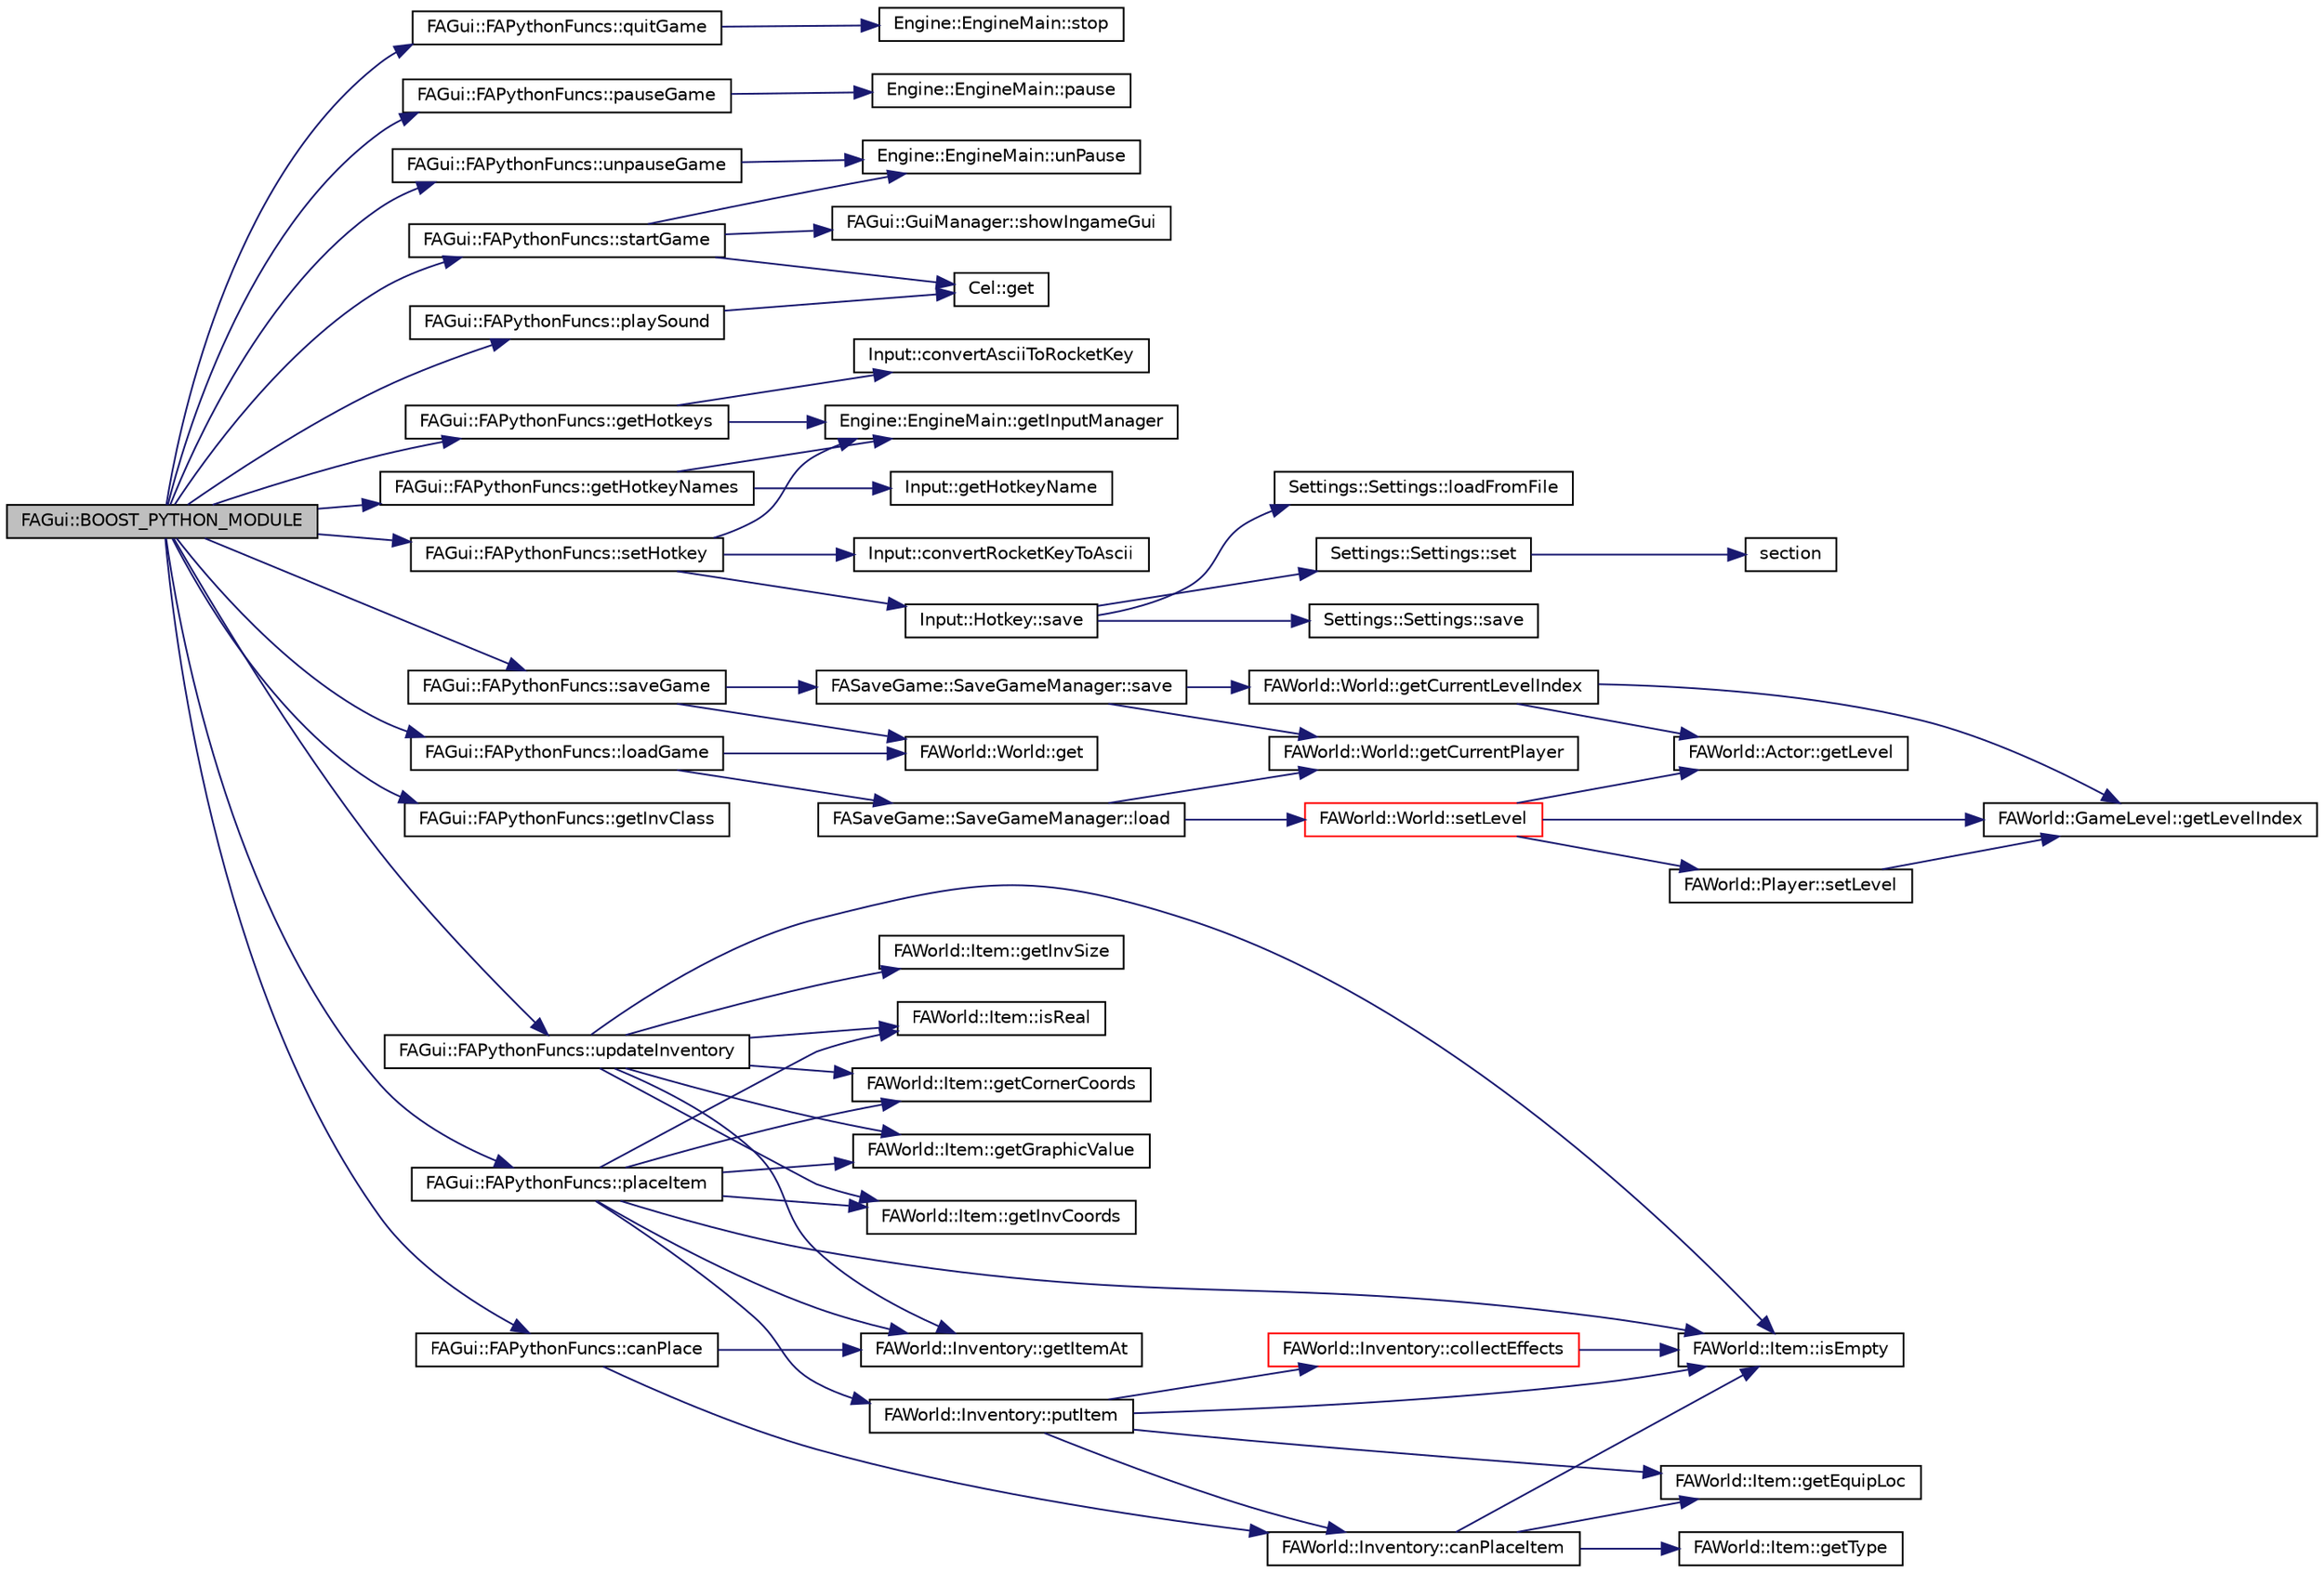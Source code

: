 digraph G
{
  edge [fontname="Helvetica",fontsize="10",labelfontname="Helvetica",labelfontsize="10"];
  node [fontname="Helvetica",fontsize="10",shape=record];
  rankdir="LR";
  Node1 [label="FAGui::BOOST_PYTHON_MODULE",height=0.2,width=0.4,color="black", fillcolor="grey75", style="filled" fontcolor="black"];
  Node1 -> Node2 [color="midnightblue",fontsize="10",style="solid",fontname="Helvetica"];
  Node2 [label="FAGui::FAPythonFuncs::quitGame",height=0.2,width=0.4,color="black", fillcolor="white", style="filled",URL="$class_f_a_gui_1_1_f_a_python_funcs.html#a13739d0733bd7b81b3ae737faacf32aa"];
  Node2 -> Node3 [color="midnightblue",fontsize="10",style="solid",fontname="Helvetica"];
  Node3 [label="Engine::EngineMain::stop",height=0.2,width=0.4,color="black", fillcolor="white", style="filled",URL="$class_engine_1_1_engine_main.html#a29cf2582acbc54239ea40124d157c433"];
  Node1 -> Node4 [color="midnightblue",fontsize="10",style="solid",fontname="Helvetica"];
  Node4 [label="FAGui::FAPythonFuncs::pauseGame",height=0.2,width=0.4,color="black", fillcolor="white", style="filled",URL="$class_f_a_gui_1_1_f_a_python_funcs.html#ae3c5275fc24e5ef262033e8df157870f"];
  Node4 -> Node5 [color="midnightblue",fontsize="10",style="solid",fontname="Helvetica"];
  Node5 [label="Engine::EngineMain::pause",height=0.2,width=0.4,color="black", fillcolor="white", style="filled",URL="$class_engine_1_1_engine_main.html#a634ca46f524b9dbd4cdd4c93b0dd3d1b"];
  Node1 -> Node6 [color="midnightblue",fontsize="10",style="solid",fontname="Helvetica"];
  Node6 [label="FAGui::FAPythonFuncs::unpauseGame",height=0.2,width=0.4,color="black", fillcolor="white", style="filled",URL="$class_f_a_gui_1_1_f_a_python_funcs.html#a41ca07a89493d639e74be96ea0c3b4ac"];
  Node6 -> Node7 [color="midnightblue",fontsize="10",style="solid",fontname="Helvetica"];
  Node7 [label="Engine::EngineMain::unPause",height=0.2,width=0.4,color="black", fillcolor="white", style="filled",URL="$class_engine_1_1_engine_main.html#ae46d281c8d2c93e0536ca381726cbe47"];
  Node1 -> Node8 [color="midnightblue",fontsize="10",style="solid",fontname="Helvetica"];
  Node8 [label="FAGui::FAPythonFuncs::startGame",height=0.2,width=0.4,color="black", fillcolor="white", style="filled",URL="$class_f_a_gui_1_1_f_a_python_funcs.html#a0fb990e075a6172ab332954af481042a"];
  Node8 -> Node9 [color="midnightblue",fontsize="10",style="solid",fontname="Helvetica"];
  Node9 [label="Cel::get",height=0.2,width=0.4,color="black", fillcolor="white", style="filled",URL="$namespace_cel.html#a4e01b99470fde6ba49817d25dc1e2bc6"];
  Node8 -> Node7 [color="midnightblue",fontsize="10",style="solid",fontname="Helvetica"];
  Node8 -> Node10 [color="midnightblue",fontsize="10",style="solid",fontname="Helvetica"];
  Node10 [label="FAGui::GuiManager::showIngameGui",height=0.2,width=0.4,color="black", fillcolor="white", style="filled",URL="$class_f_a_gui_1_1_gui_manager.html#af7667c4778fe6db955c3b32399213c97"];
  Node1 -> Node11 [color="midnightblue",fontsize="10",style="solid",fontname="Helvetica"];
  Node11 [label="FAGui::FAPythonFuncs::playSound",height=0.2,width=0.4,color="black", fillcolor="white", style="filled",URL="$class_f_a_gui_1_1_f_a_python_funcs.html#a87545334fff51721b7d9d8dc16721b68"];
  Node11 -> Node9 [color="midnightblue",fontsize="10",style="solid",fontname="Helvetica"];
  Node1 -> Node12 [color="midnightblue",fontsize="10",style="solid",fontname="Helvetica"];
  Node12 [label="FAGui::FAPythonFuncs::getHotkeyNames",height=0.2,width=0.4,color="black", fillcolor="white", style="filled",URL="$class_f_a_gui_1_1_f_a_python_funcs.html#a5d628bad1e601c5ea59f11bede2fd890"];
  Node12 -> Node13 [color="midnightblue",fontsize="10",style="solid",fontname="Helvetica"];
  Node13 [label="Engine::EngineMain::getInputManager",height=0.2,width=0.4,color="black", fillcolor="white", style="filled",URL="$class_engine_1_1_engine_main.html#adb8f448125f3c4e10659ad7e7f135a1b"];
  Node12 -> Node14 [color="midnightblue",fontsize="10",style="solid",fontname="Helvetica"];
  Node14 [label="Input::getHotkeyName",height=0.2,width=0.4,color="black", fillcolor="white", style="filled",URL="$namespace_input.html#aa438a27dfd0bd3fff03fdff9e85d21c0"];
  Node1 -> Node15 [color="midnightblue",fontsize="10",style="solid",fontname="Helvetica"];
  Node15 [label="FAGui::FAPythonFuncs::getHotkeys",height=0.2,width=0.4,color="black", fillcolor="white", style="filled",URL="$class_f_a_gui_1_1_f_a_python_funcs.html#a4e2a57a6cca3fc9484e17b9381d85e5d"];
  Node15 -> Node13 [color="midnightblue",fontsize="10",style="solid",fontname="Helvetica"];
  Node15 -> Node16 [color="midnightblue",fontsize="10",style="solid",fontname="Helvetica"];
  Node16 [label="Input::convertAsciiToRocketKey",height=0.2,width=0.4,color="black", fillcolor="white", style="filled",URL="$namespace_input.html#a82176c44e91652a3243e7319edc4d118"];
  Node1 -> Node17 [color="midnightblue",fontsize="10",style="solid",fontname="Helvetica"];
  Node17 [label="FAGui::FAPythonFuncs::setHotkey",height=0.2,width=0.4,color="black", fillcolor="white", style="filled",URL="$class_f_a_gui_1_1_f_a_python_funcs.html#a1622e498fae9ef53a2ff6df443b43822"];
  Node17 -> Node18 [color="midnightblue",fontsize="10",style="solid",fontname="Helvetica"];
  Node18 [label="Input::convertRocketKeyToAscii",height=0.2,width=0.4,color="black", fillcolor="white", style="filled",URL="$namespace_input.html#a475d6846ae343c7decd8a69d23aa0f82"];
  Node17 -> Node13 [color="midnightblue",fontsize="10",style="solid",fontname="Helvetica"];
  Node17 -> Node19 [color="midnightblue",fontsize="10",style="solid",fontname="Helvetica"];
  Node19 [label="Input::Hotkey::save",height=0.2,width=0.4,color="black", fillcolor="white", style="filled",URL="$class_input_1_1_hotkey.html#a8e53b8978df34c035f336cc966646e41"];
  Node19 -> Node20 [color="midnightblue",fontsize="10",style="solid",fontname="Helvetica"];
  Node20 [label="Settings::Settings::loadFromFile",height=0.2,width=0.4,color="black", fillcolor="white", style="filled",URL="$class_settings_1_1_settings.html#aa1bd46b374b1279a3f4d66b2e01ab03c"];
  Node19 -> Node21 [color="midnightblue",fontsize="10",style="solid",fontname="Helvetica"];
  Node21 [label="Settings::Settings::set",height=0.2,width=0.4,color="black", fillcolor="white", style="filled",URL="$class_settings_1_1_settings.html#a617d9edfdc2c80e48b808efcd921b6bb"];
  Node21 -> Node22 [color="midnightblue",fontsize="10",style="solid",fontname="Helvetica"];
  Node22 [label="section",height=0.2,width=0.4,color="black", fillcolor="white", style="filled",URL="$readme_8md.html#a761c9db34323d25e19c1f4e803188d6b"];
  Node19 -> Node23 [color="midnightblue",fontsize="10",style="solid",fontname="Helvetica"];
  Node23 [label="Settings::Settings::save",height=0.2,width=0.4,color="black", fillcolor="white", style="filled",URL="$class_settings_1_1_settings.html#ae752b0e9050e09a7beb01e07582fd12f"];
  Node1 -> Node24 [color="midnightblue",fontsize="10",style="solid",fontname="Helvetica"];
  Node24 [label="FAGui::FAPythonFuncs::saveGame",height=0.2,width=0.4,color="black", fillcolor="white", style="filled",URL="$class_f_a_gui_1_1_f_a_python_funcs.html#aedaa277fd1fdf292d0205a6ba0d7634d"];
  Node24 -> Node25 [color="midnightblue",fontsize="10",style="solid",fontname="Helvetica"];
  Node25 [label="FAWorld::World::get",height=0.2,width=0.4,color="black", fillcolor="white", style="filled",URL="$class_f_a_world_1_1_world.html#aa72cae8b62329a79324bce7294236787"];
  Node24 -> Node26 [color="midnightblue",fontsize="10",style="solid",fontname="Helvetica"];
  Node26 [label="FASaveGame::SaveGameManager::save",height=0.2,width=0.4,color="black", fillcolor="white", style="filled",URL="$class_f_a_save_game_1_1_save_game_manager.html#a68aee19535d06533bc4dd06a872651f7"];
  Node26 -> Node27 [color="midnightblue",fontsize="10",style="solid",fontname="Helvetica"];
  Node27 [label="FAWorld::World::getCurrentPlayer",height=0.2,width=0.4,color="black", fillcolor="white", style="filled",URL="$class_f_a_world_1_1_world.html#a8715034c60fe91ec17c2baf2d57c8e79"];
  Node26 -> Node28 [color="midnightblue",fontsize="10",style="solid",fontname="Helvetica"];
  Node28 [label="FAWorld::World::getCurrentLevelIndex",height=0.2,width=0.4,color="black", fillcolor="white", style="filled",URL="$class_f_a_world_1_1_world.html#a1cecdd7a29335885b67df630d476585f"];
  Node28 -> Node29 [color="midnightblue",fontsize="10",style="solid",fontname="Helvetica"];
  Node29 [label="FAWorld::Actor::getLevel",height=0.2,width=0.4,color="black", fillcolor="white", style="filled",URL="$class_f_a_world_1_1_actor.html#ac7f3a1a4b5b66da302e257ea3b5c0f58"];
  Node28 -> Node30 [color="midnightblue",fontsize="10",style="solid",fontname="Helvetica"];
  Node30 [label="FAWorld::GameLevel::getLevelIndex",height=0.2,width=0.4,color="black", fillcolor="white", style="filled",URL="$class_f_a_world_1_1_game_level.html#aa34b6cd6ab73af749fe3a92426b55bb8"];
  Node1 -> Node31 [color="midnightblue",fontsize="10",style="solid",fontname="Helvetica"];
  Node31 [label="FAGui::FAPythonFuncs::loadGame",height=0.2,width=0.4,color="black", fillcolor="white", style="filled",URL="$class_f_a_gui_1_1_f_a_python_funcs.html#afbc6e00b8cd71c9d4a7e89739eb3955f"];
  Node31 -> Node25 [color="midnightblue",fontsize="10",style="solid",fontname="Helvetica"];
  Node31 -> Node32 [color="midnightblue",fontsize="10",style="solid",fontname="Helvetica"];
  Node32 [label="FASaveGame::SaveGameManager::load",height=0.2,width=0.4,color="black", fillcolor="white", style="filled",URL="$class_f_a_save_game_1_1_save_game_manager.html#a850dea5a0a18721bebd30e31bc47410b"];
  Node32 -> Node27 [color="midnightblue",fontsize="10",style="solid",fontname="Helvetica"];
  Node32 -> Node33 [color="midnightblue",fontsize="10",style="solid",fontname="Helvetica"];
  Node33 [label="FAWorld::World::setLevel",height=0.2,width=0.4,color="red", fillcolor="white", style="filled",URL="$class_f_a_world_1_1_world.html#ae5fed250c5639c9975fda9e35691007b"];
  Node33 -> Node29 [color="midnightblue",fontsize="10",style="solid",fontname="Helvetica"];
  Node33 -> Node30 [color="midnightblue",fontsize="10",style="solid",fontname="Helvetica"];
  Node33 -> Node34 [color="midnightblue",fontsize="10",style="solid",fontname="Helvetica"];
  Node34 [label="FAWorld::Player::setLevel",height=0.2,width=0.4,color="black", fillcolor="white", style="filled",URL="$class_f_a_world_1_1_player.html#a0fd3d6ce622b0bd7a874c820fa442953"];
  Node34 -> Node30 [color="midnightblue",fontsize="10",style="solid",fontname="Helvetica"];
  Node1 -> Node35 [color="midnightblue",fontsize="10",style="solid",fontname="Helvetica"];
  Node35 [label="FAGui::FAPythonFuncs::getInvClass",height=0.2,width=0.4,color="black", fillcolor="white", style="filled",URL="$class_f_a_gui_1_1_f_a_python_funcs.html#a541dbe3089e7377976ec6ed9d094276b"];
  Node1 -> Node36 [color="midnightblue",fontsize="10",style="solid",fontname="Helvetica"];
  Node36 [label="FAGui::FAPythonFuncs::updateInventory",height=0.2,width=0.4,color="black", fillcolor="white", style="filled",URL="$class_f_a_gui_1_1_f_a_python_funcs.html#a02df52cb30147adb14606b296743e23e"];
  Node36 -> Node37 [color="midnightblue",fontsize="10",style="solid",fontname="Helvetica"];
  Node37 [label="FAWorld::Inventory::getItemAt",height=0.2,width=0.4,color="black", fillcolor="white", style="filled",URL="$class_f_a_world_1_1_inventory.html#a5757807eb3653d0f10c945941f34147c"];
  Node36 -> Node38 [color="midnightblue",fontsize="10",style="solid",fontname="Helvetica"];
  Node38 [label="FAWorld::Item::getGraphicValue",height=0.2,width=0.4,color="black", fillcolor="white", style="filled",URL="$class_f_a_world_1_1_item.html#aece75a76ee9033a27b494e9953d36625"];
  Node36 -> Node39 [color="midnightblue",fontsize="10",style="solid",fontname="Helvetica"];
  Node39 [label="FAWorld::Item::isEmpty",height=0.2,width=0.4,color="black", fillcolor="white", style="filled",URL="$class_f_a_world_1_1_item.html#aa93072efcb6eff29b43d82297470e2c1"];
  Node36 -> Node40 [color="midnightblue",fontsize="10",style="solid",fontname="Helvetica"];
  Node40 [label="FAWorld::Item::getInvCoords",height=0.2,width=0.4,color="black", fillcolor="white", style="filled",URL="$class_f_a_world_1_1_item.html#a1f9e3942cf9b273de32dd11e825e565b"];
  Node36 -> Node41 [color="midnightblue",fontsize="10",style="solid",fontname="Helvetica"];
  Node41 [label="FAWorld::Item::isReal",height=0.2,width=0.4,color="black", fillcolor="white", style="filled",URL="$class_f_a_world_1_1_item.html#ad641b58719596604934377509b36125c"];
  Node36 -> Node42 [color="midnightblue",fontsize="10",style="solid",fontname="Helvetica"];
  Node42 [label="FAWorld::Item::getInvSize",height=0.2,width=0.4,color="black", fillcolor="white", style="filled",URL="$class_f_a_world_1_1_item.html#a72a463ee92e0d9d83ad2b4fcee8672cf"];
  Node36 -> Node43 [color="midnightblue",fontsize="10",style="solid",fontname="Helvetica"];
  Node43 [label="FAWorld::Item::getCornerCoords",height=0.2,width=0.4,color="black", fillcolor="white", style="filled",URL="$class_f_a_world_1_1_item.html#a7f64ed288f8fe4250f7e425db52b56cd"];
  Node1 -> Node44 [color="midnightblue",fontsize="10",style="solid",fontname="Helvetica"];
  Node44 [label="FAGui::FAPythonFuncs::canPlace",height=0.2,width=0.4,color="black", fillcolor="white", style="filled",URL="$class_f_a_gui_1_1_f_a_python_funcs.html#a9cb1351ff5531061ce7f556dbf0cf478"];
  Node44 -> Node37 [color="midnightblue",fontsize="10",style="solid",fontname="Helvetica"];
  Node44 -> Node45 [color="midnightblue",fontsize="10",style="solid",fontname="Helvetica"];
  Node45 [label="FAWorld::Inventory::canPlaceItem",height=0.2,width=0.4,color="black", fillcolor="white", style="filled",URL="$class_f_a_world_1_1_inventory.html#a762bbb4dc49e65cebf08ac6d06906dfd"];
  Node45 -> Node46 [color="midnightblue",fontsize="10",style="solid",fontname="Helvetica"];
  Node46 [label="FAWorld::Item::getEquipLoc",height=0.2,width=0.4,color="black", fillcolor="white", style="filled",URL="$class_f_a_world_1_1_item.html#aa72f2bacafd5067ba4add0d8e8918311"];
  Node45 -> Node39 [color="midnightblue",fontsize="10",style="solid",fontname="Helvetica"];
  Node45 -> Node47 [color="midnightblue",fontsize="10",style="solid",fontname="Helvetica"];
  Node47 [label="FAWorld::Item::getType",height=0.2,width=0.4,color="black", fillcolor="white", style="filled",URL="$class_f_a_world_1_1_item.html#a45732ee9631eb73d02b0a8bda88ecbde"];
  Node1 -> Node48 [color="midnightblue",fontsize="10",style="solid",fontname="Helvetica"];
  Node48 [label="FAGui::FAPythonFuncs::placeItem",height=0.2,width=0.4,color="black", fillcolor="white", style="filled",URL="$class_f_a_gui_1_1_f_a_python_funcs.html#ab6ebb3e0d60378b1c1efd6e248e28923"];
  Node48 -> Node37 [color="midnightblue",fontsize="10",style="solid",fontname="Helvetica"];
  Node48 -> Node39 [color="midnightblue",fontsize="10",style="solid",fontname="Helvetica"];
  Node48 -> Node41 [color="midnightblue",fontsize="10",style="solid",fontname="Helvetica"];
  Node48 -> Node43 [color="midnightblue",fontsize="10",style="solid",fontname="Helvetica"];
  Node48 -> Node40 [color="midnightblue",fontsize="10",style="solid",fontname="Helvetica"];
  Node48 -> Node49 [color="midnightblue",fontsize="10",style="solid",fontname="Helvetica"];
  Node49 [label="FAWorld::Inventory::putItem",height=0.2,width=0.4,color="black", fillcolor="white", style="filled",URL="$class_f_a_world_1_1_inventory.html#a0dd7b54868aa8320d4c7a84c62ad43f8"];
  Node49 -> Node45 [color="midnightblue",fontsize="10",style="solid",fontname="Helvetica"];
  Node49 -> Node46 [color="midnightblue",fontsize="10",style="solid",fontname="Helvetica"];
  Node49 -> Node39 [color="midnightblue",fontsize="10",style="solid",fontname="Helvetica"];
  Node49 -> Node50 [color="midnightblue",fontsize="10",style="solid",fontname="Helvetica"];
  Node50 [label="FAWorld::Inventory::collectEffects",height=0.2,width=0.4,color="red", fillcolor="white", style="filled",URL="$class_f_a_world_1_1_inventory.html#a463cf57748e5f68b5c33f916e109131c"];
  Node50 -> Node39 [color="midnightblue",fontsize="10",style="solid",fontname="Helvetica"];
  Node48 -> Node38 [color="midnightblue",fontsize="10",style="solid",fontname="Helvetica"];
}

